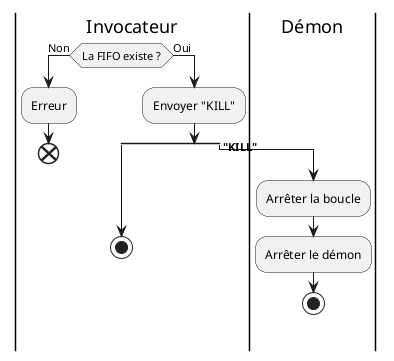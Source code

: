 @startuml
|Invocateur|
|Démon|

|Invocateur|
if (La FIFO existe ?) then (Non)
    :Erreur;
    end
else (Oui)
    :Envoyer "KILL";
    split
        stop
    split again
        |Démon|
        -> <b>"KILL";
        :Arrêter la boucle;
        :Arrêter le démon;
        stop
    end split

endif

@enduml 